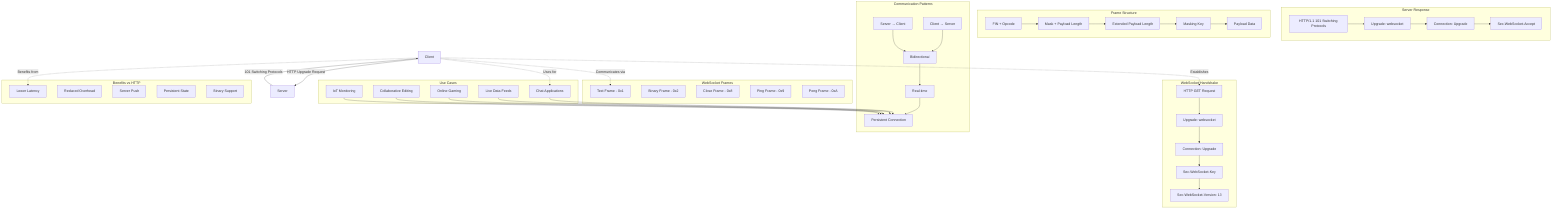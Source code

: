 graph TD
    A[Client] -->|HTTP Upgrade Request| B[Server]
    B -->|101 Switching Protocols| A
    
    subgraph "WebSocket Handshake"
        C[HTTP GET Request]
        D[Upgrade: websocket]
        E[Connection: Upgrade]
        F[Sec-WebSocket-Key]
        G[Sec-WebSocket-Version: 13]
        
        C --> D
        D --> E
        E --> F
        F --> G
    end
    
    subgraph "Server Response"
        H[HTTP/1.1 101 Switching Protocols]
        I[Upgrade: websocket]
        J[Connection: Upgrade]
        K[Sec-WebSocket-Accept]
        
        H --> I
        I --> J
        J --> K
    end
    
    subgraph "WebSocket Frames"
        L[Text Frame - 0x1]
        M[Binary Frame - 0x2]
        N[Close Frame - 0x8]
        O[Ping Frame - 0x9]
        P[Pong Frame - 0xA]
    end
    
    subgraph "Frame Structure"
        Q[FIN + Opcode]
        R[Mask + Payload Length]
        S[Extended Payload Length]
        T[Masking Key]
        U[Payload Data]
        
        Q --> R
        R --> S
        S --> T
        T --> U
    end
    
    subgraph "Communication Patterns"
        V[Client → Server]
        W[Server → Client]
        X[Bidirectional]
        Y[Real-time]
        Z[Persistent Connection]
        
        V --> X
        W --> X
        X --> Y
        Y --> Z
    end
    
    subgraph "Use Cases"
        AA[Chat Applications]
        BB[Live Data Feeds]
        CC[Online Gaming]
        DD[Collaborative Editing]
        EE[IoT Monitoring]
        
        AA --> Z
        BB --> Z
        CC --> Z
        DD --> Z
        EE --> Z
    end
    
    subgraph "Benefits vs HTTP"
        FF[Lower Latency]
        GG[Reduced Overhead]
        HH[Server Push]
        II[Persistent State]
        JJ[Binary Support]
    end
    
    A -.->|Establishes| C
    A -.->|Communicates via| L
    A -.->|Benefits from| FF
    A -.->|Uses for| AA
